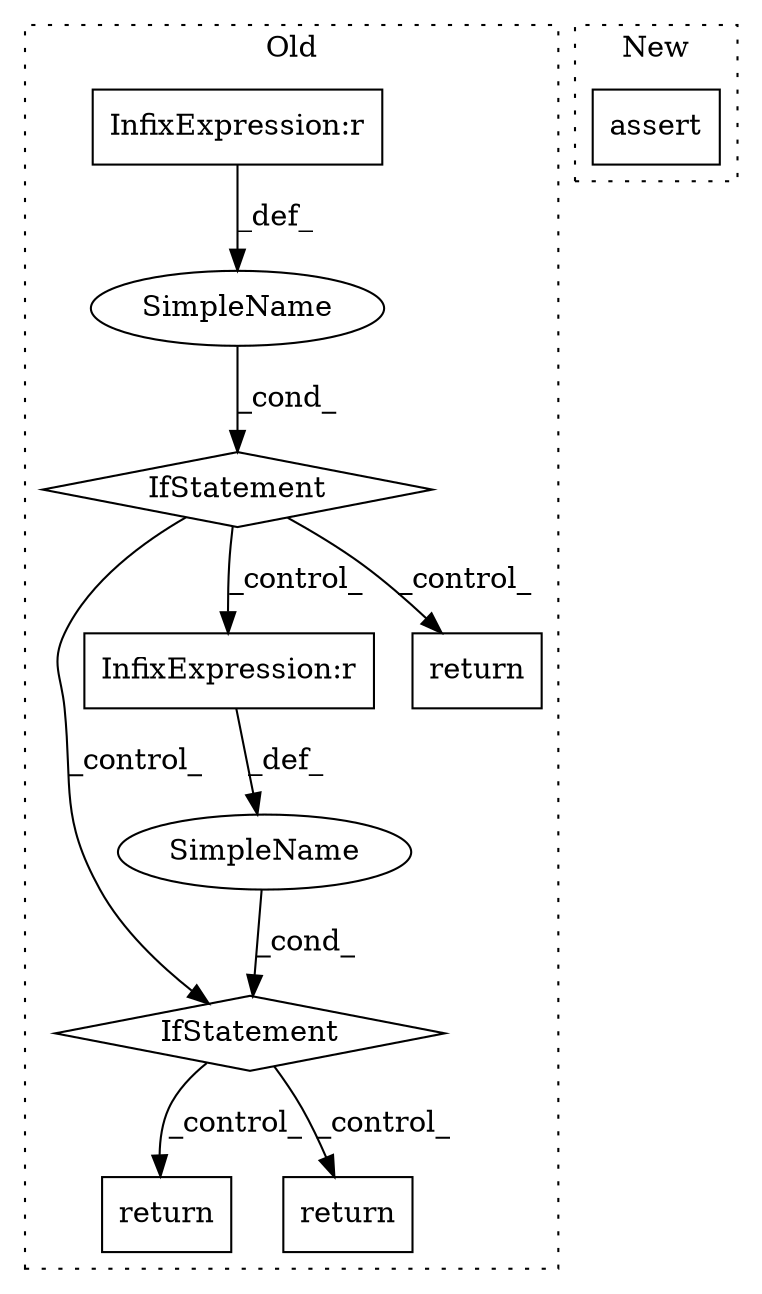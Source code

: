 digraph G {
subgraph cluster0 {
1 [label="return" a="41" s="3593" l="7" shape="box"];
3 [label="IfStatement" a="25" s="3335,3363" l="4,2" shape="diamond"];
4 [label="SimpleName" a="42" s="" l="" shape="ellipse"];
5 [label="InfixExpression:r" a="27" s="3358" l="4" shape="box"];
6 [label="SimpleName" a="42" s="" l="" shape="ellipse"];
7 [label="IfStatement" a="25" s="3020,3048" l="4,2" shape="diamond"];
8 [label="return" a="41" s="3278" l="7" shape="box"];
9 [label="InfixExpression:r" a="27" s="3043" l="4" shape="box"];
10 [label="return" a="41" s="3721" l="7" shape="box"];
label = "Old";
style="dotted";
}
subgraph cluster1 {
2 [label="assert" a="6" s="3822" l="7" shape="box"];
label = "New";
style="dotted";
}
3 -> 1 [label="_control_"];
3 -> 10 [label="_control_"];
4 -> 3 [label="_cond_"];
5 -> 4 [label="_def_"];
6 -> 7 [label="_cond_"];
7 -> 5 [label="_control_"];
7 -> 8 [label="_control_"];
7 -> 3 [label="_control_"];
9 -> 6 [label="_def_"];
}
